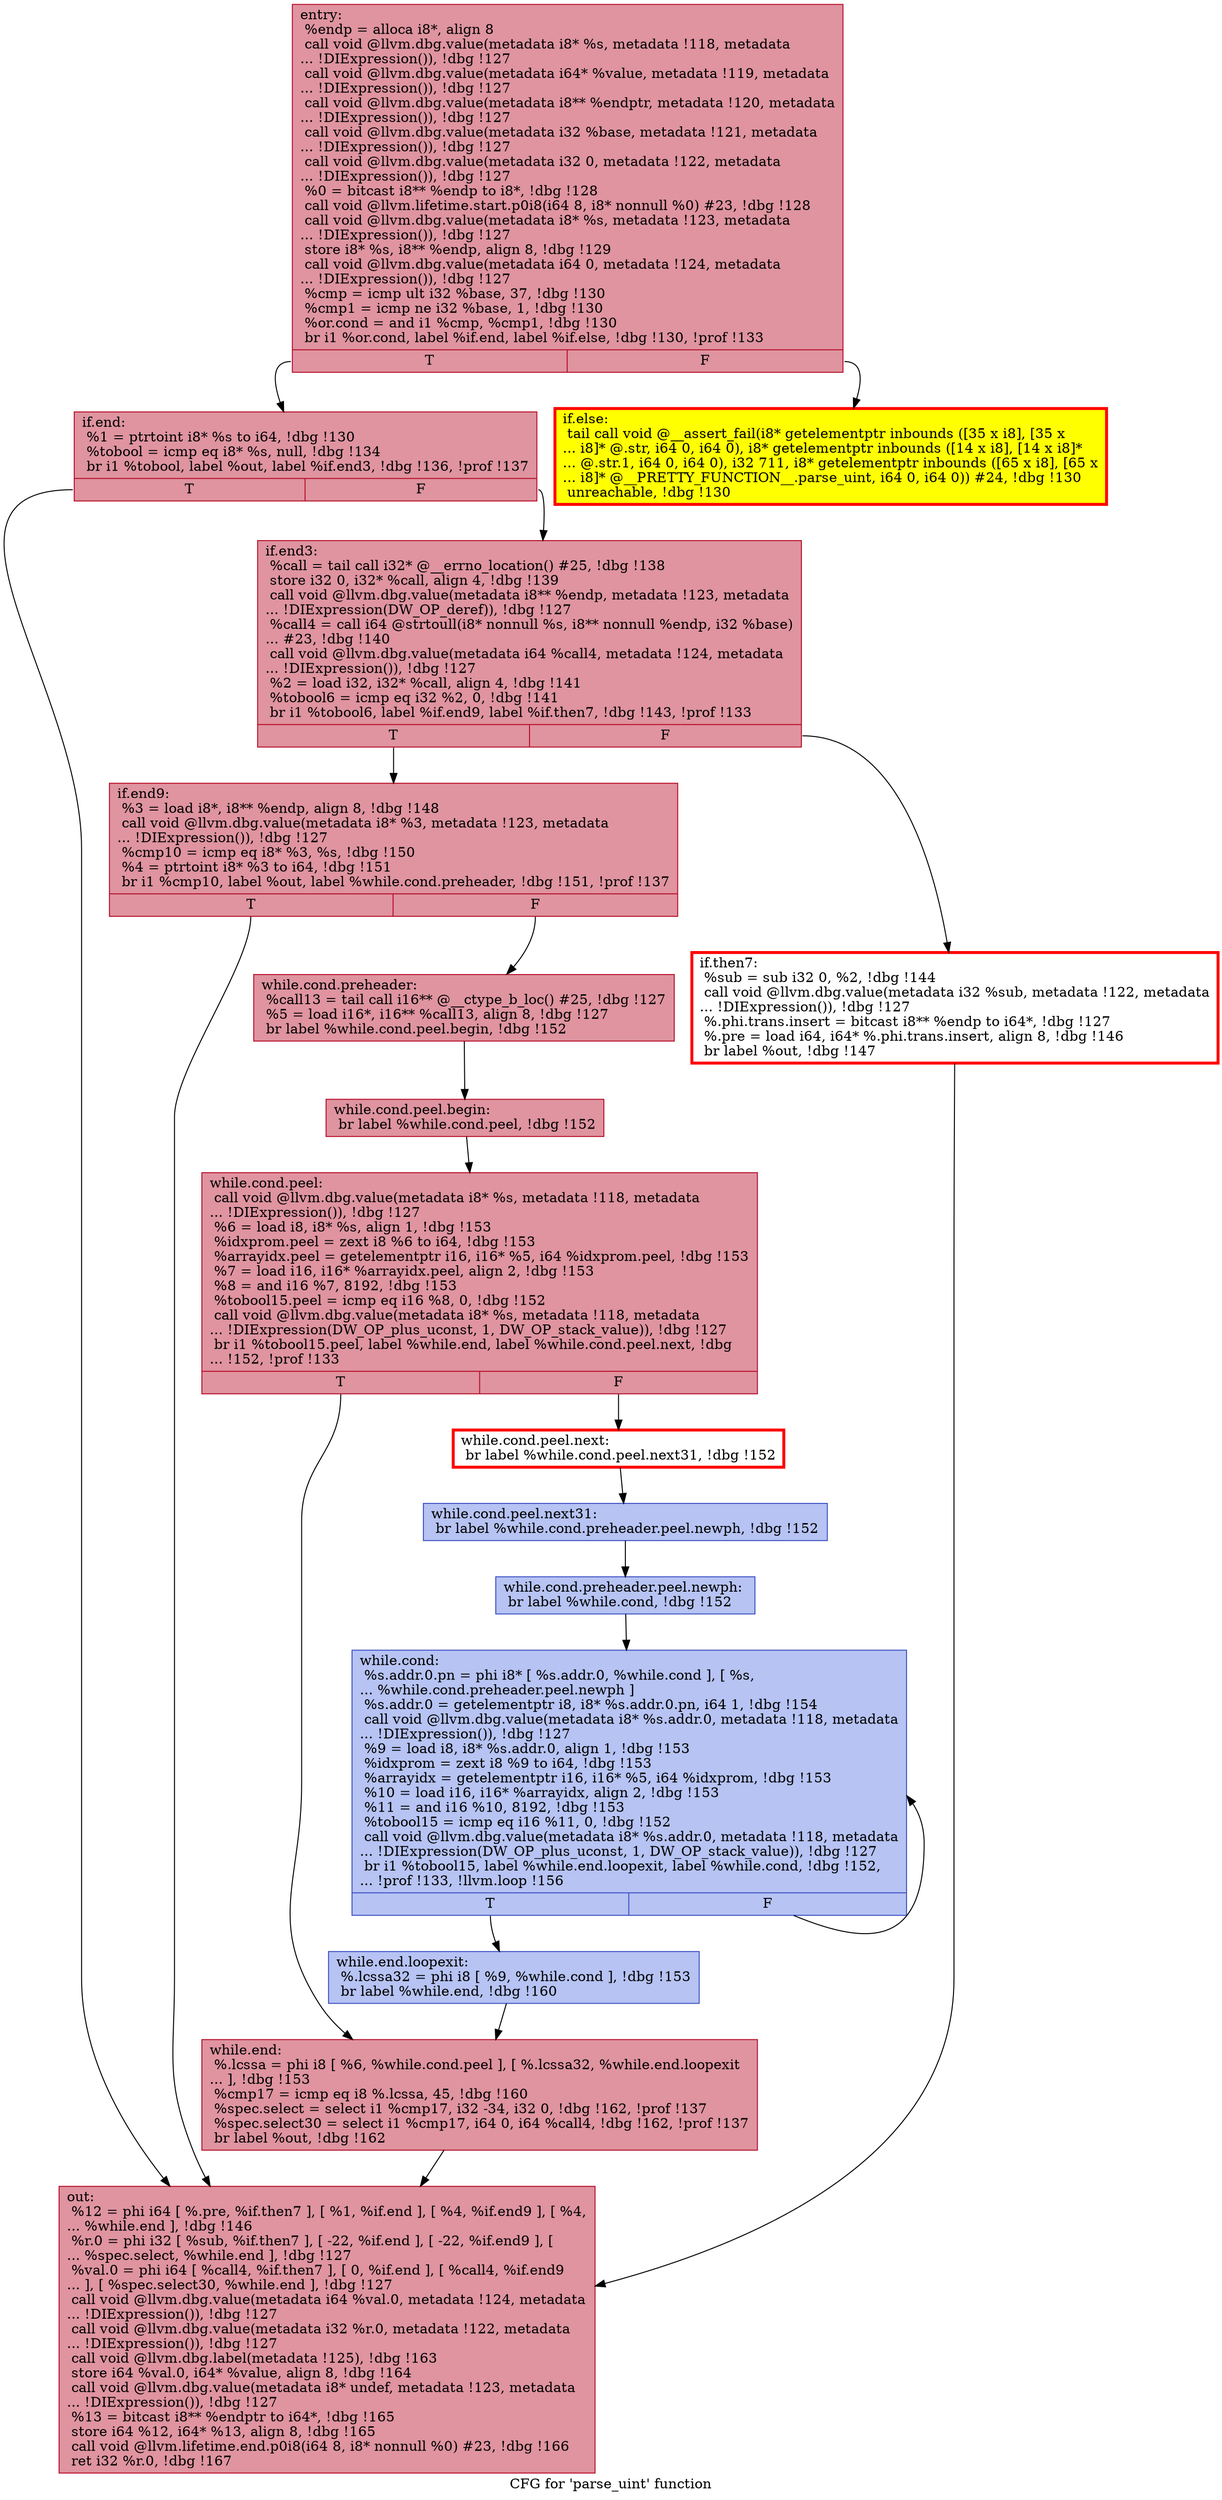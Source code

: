 digraph "CFG for 'parse_uint' function" {
	label="CFG for 'parse_uint' function";

	Node0x5557ed8b44c0 [shape=record,color="#b70d28ff", style=filled, fillcolor="#b70d2870",label="{entry:\l  %endp = alloca i8*, align 8\l  call void @llvm.dbg.value(metadata i8* %s, metadata !118, metadata\l... !DIExpression()), !dbg !127\l  call void @llvm.dbg.value(metadata i64* %value, metadata !119, metadata\l... !DIExpression()), !dbg !127\l  call void @llvm.dbg.value(metadata i8** %endptr, metadata !120, metadata\l... !DIExpression()), !dbg !127\l  call void @llvm.dbg.value(metadata i32 %base, metadata !121, metadata\l... !DIExpression()), !dbg !127\l  call void @llvm.dbg.value(metadata i32 0, metadata !122, metadata\l... !DIExpression()), !dbg !127\l  %0 = bitcast i8** %endp to i8*, !dbg !128\l  call void @llvm.lifetime.start.p0i8(i64 8, i8* nonnull %0) #23, !dbg !128\l  call void @llvm.dbg.value(metadata i8* %s, metadata !123, metadata\l... !DIExpression()), !dbg !127\l  store i8* %s, i8** %endp, align 8, !dbg !129\l  call void @llvm.dbg.value(metadata i64 0, metadata !124, metadata\l... !DIExpression()), !dbg !127\l  %cmp = icmp ult i32 %base, 37, !dbg !130\l  %cmp1 = icmp ne i32 %base, 1, !dbg !130\l  %or.cond = and i1 %cmp, %cmp1, !dbg !130\l  br i1 %or.cond, label %if.end, label %if.else, !dbg !130, !prof !133\l|{<s0>T|<s1>F}}"];
	Node0x5557ed8b44c0:s0 -> Node0x5557ed8b86b0;
	Node0x5557ed8b44c0:s1 -> Node0x5557ed8b8720;
	Node0x5557ed8b8720 [shape=record,penwidth=3.0, style="filled", color="red", fillcolor="yellow",label="{if.else:                                          \l  tail call void @__assert_fail(i8* getelementptr inbounds ([35 x i8], [35 x\l... i8]* @.str, i64 0, i64 0), i8* getelementptr inbounds ([14 x i8], [14 x i8]*\l... @.str.1, i64 0, i64 0), i32 711, i8* getelementptr inbounds ([65 x i8], [65 x\l... i8]* @__PRETTY_FUNCTION__.parse_uint, i64 0, i64 0)) #24, !dbg !130\l  unreachable, !dbg !130\l}"];
	Node0x5557ed8b86b0 [shape=record,color="#b70d28ff", style=filled, fillcolor="#b70d2870",label="{if.end:                                           \l  %1 = ptrtoint i8* %s to i64, !dbg !130\l  %tobool = icmp eq i8* %s, null, !dbg !134\l  br i1 %tobool, label %out, label %if.end3, !dbg !136, !prof !137\l|{<s0>T|<s1>F}}"];
	Node0x5557ed8b86b0:s0 -> Node0x5557ed8b9d60;
	Node0x5557ed8b86b0:s1 -> Node0x5557ed8b90c0;
	Node0x5557ed8b90c0 [shape=record,color="#b70d28ff", style=filled, fillcolor="#b70d2870",label="{if.end3:                                          \l  %call = tail call i32* @__errno_location() #25, !dbg !138\l  store i32 0, i32* %call, align 4, !dbg !139\l  call void @llvm.dbg.value(metadata i8** %endp, metadata !123, metadata\l... !DIExpression(DW_OP_deref)), !dbg !127\l  %call4 = call i64 @strtoull(i8* nonnull %s, i8** nonnull %endp, i32 %base)\l... #23, !dbg !140\l  call void @llvm.dbg.value(metadata i64 %call4, metadata !124, metadata\l... !DIExpression()), !dbg !127\l  %2 = load i32, i32* %call, align 4, !dbg !141\l  %tobool6 = icmp eq i32 %2, 0, !dbg !141\l  br i1 %tobool6, label %if.end9, label %if.then7, !dbg !143, !prof !133\l|{<s0>T|<s1>F}}"];
	Node0x5557ed8b90c0:s0 -> Node0x5557ed8ba6c0;
	Node0x5557ed8b90c0:s1 -> Node0x5557ed8b7440;
	Node0x5557ed8b7440 [shape=record,penwidth=3.0, color="red",label="{if.then7:                                         \l  %sub = sub i32 0, %2, !dbg !144\l  call void @llvm.dbg.value(metadata i32 %sub, metadata !122, metadata\l... !DIExpression()), !dbg !127\l  %.phi.trans.insert = bitcast i8** %endp to i64*, !dbg !127\l  %.pre = load i64, i64* %.phi.trans.insert, align 8, !dbg !146\l  br label %out, !dbg !147\l}"];
	Node0x5557ed8b7440 -> Node0x5557ed8b9d60;
	Node0x5557ed8ba6c0 [shape=record,color="#b70d28ff", style=filled, fillcolor="#b70d2870",label="{if.end9:                                          \l  %3 = load i8*, i8** %endp, align 8, !dbg !148\l  call void @llvm.dbg.value(metadata i8* %3, metadata !123, metadata\l... !DIExpression()), !dbg !127\l  %cmp10 = icmp eq i8* %3, %s, !dbg !150\l  %4 = ptrtoint i8* %3 to i64, !dbg !151\l  br i1 %cmp10, label %out, label %while.cond.preheader, !dbg !151, !prof !137\l|{<s0>T|<s1>F}}"];
	Node0x5557ed8ba6c0:s0 -> Node0x5557ed8b9d60;
	Node0x5557ed8ba6c0:s1 -> Node0x5557ed821dd0;
	Node0x5557ed821dd0 [shape=record,color="#b70d28ff", style=filled, fillcolor="#b70d2870",label="{while.cond.preheader:                             \l  %call13 = tail call i16** @__ctype_b_loc() #25, !dbg !127\l  %5 = load i16*, i16** %call13, align 8, !dbg !127\l  br label %while.cond.peel.begin, !dbg !152\l}"];
	Node0x5557ed821dd0 -> Node0x5557eda44bd0;
	Node0x5557eda44bd0 [shape=record,color="#b70d28ff", style=filled, fillcolor="#b70d2870",label="{while.cond.peel.begin:                            \l  br label %while.cond.peel, !dbg !152\l}"];
	Node0x5557eda44bd0 -> Node0x5557eda15220;
	Node0x5557eda15220 [shape=record,color="#b70d28ff", style=filled, fillcolor="#b70d2870",label="{while.cond.peel:                                  \l  call void @llvm.dbg.value(metadata i8* %s, metadata !118, metadata\l... !DIExpression()), !dbg !127\l  %6 = load i8, i8* %s, align 1, !dbg !153\l  %idxprom.peel = zext i8 %6 to i64, !dbg !153\l  %arrayidx.peel = getelementptr i16, i16* %5, i64 %idxprom.peel, !dbg !153\l  %7 = load i16, i16* %arrayidx.peel, align 2, !dbg !153\l  %8 = and i16 %7, 8192, !dbg !153\l  %tobool15.peel = icmp eq i16 %8, 0, !dbg !152\l  call void @llvm.dbg.value(metadata i8* %s, metadata !118, metadata\l... !DIExpression(DW_OP_plus_uconst, 1, DW_OP_stack_value)), !dbg !127\l  br i1 %tobool15.peel, label %while.end, label %while.cond.peel.next, !dbg\l... !152, !prof !133\l|{<s0>T|<s1>F}}"];
	Node0x5557eda15220:s0 -> Node0x5557ed8bb7e0;
	Node0x5557eda15220:s1 -> Node0x5557eda12d30;
	Node0x5557eda12d30 [shape=record,penwidth=3.0, color="red",label="{while.cond.peel.next:                             \l  br label %while.cond.peel.next31, !dbg !152\l}"];
	Node0x5557eda12d30 -> Node0x5557eda2da40;
	Node0x5557eda2da40 [shape=record,color="#3d50c3ff", style=filled, fillcolor="#5977e370",label="{while.cond.peel.next31:                           \l  br label %while.cond.preheader.peel.newph, !dbg !152\l}"];
	Node0x5557eda2da40 -> Node0x5557ed844bb0;
	Node0x5557ed844bb0 [shape=record,color="#3d50c3ff", style=filled, fillcolor="#5977e370",label="{while.cond.preheader.peel.newph:                  \l  br label %while.cond, !dbg !152\l}"];
	Node0x5557ed844bb0 -> Node0x5557ed8bb650;
	Node0x5557ed8bb650 [shape=record,color="#3d50c3ff", style=filled, fillcolor="#5977e370",label="{while.cond:                                       \l  %s.addr.0.pn = phi i8* [ %s.addr.0, %while.cond ], [ %s,\l... %while.cond.preheader.peel.newph ]\l  %s.addr.0 = getelementptr i8, i8* %s.addr.0.pn, i64 1, !dbg !154\l  call void @llvm.dbg.value(metadata i8* %s.addr.0, metadata !118, metadata\l... !DIExpression()), !dbg !127\l  %9 = load i8, i8* %s.addr.0, align 1, !dbg !153\l  %idxprom = zext i8 %9 to i64, !dbg !153\l  %arrayidx = getelementptr i16, i16* %5, i64 %idxprom, !dbg !153\l  %10 = load i16, i16* %arrayidx, align 2, !dbg !153\l  %11 = and i16 %10, 8192, !dbg !153\l  %tobool15 = icmp eq i16 %11, 0, !dbg !152\l  call void @llvm.dbg.value(metadata i8* %s.addr.0, metadata !118, metadata\l... !DIExpression(DW_OP_plus_uconst, 1, DW_OP_stack_value)), !dbg !127\l  br i1 %tobool15, label %while.end.loopexit, label %while.cond, !dbg !152,\l... !prof !133, !llvm.loop !156\l|{<s0>T|<s1>F}}"];
	Node0x5557ed8bb650:s0 -> Node0x5557eda0f560;
	Node0x5557ed8bb650:s1 -> Node0x5557ed8bb650;
	Node0x5557eda0f560 [shape=record,color="#3d50c3ff", style=filled, fillcolor="#5977e370",label="{while.end.loopexit:                               \l  %.lcssa32 = phi i8 [ %9, %while.cond ], !dbg !153\l  br label %while.end, !dbg !160\l}"];
	Node0x5557eda0f560 -> Node0x5557ed8bb7e0;
	Node0x5557ed8bb7e0 [shape=record,color="#b70d28ff", style=filled, fillcolor="#b70d2870",label="{while.end:                                        \l  %.lcssa = phi i8 [ %6, %while.cond.peel ], [ %.lcssa32, %while.end.loopexit\l... ], !dbg !153\l  %cmp17 = icmp eq i8 %.lcssa, 45, !dbg !160\l  %spec.select = select i1 %cmp17, i32 -34, i32 0, !dbg !162, !prof !137\l  %spec.select30 = select i1 %cmp17, i64 0, i64 %call4, !dbg !162, !prof !137\l  br label %out, !dbg !162\l}"];
	Node0x5557ed8bb7e0 -> Node0x5557ed8b9d60;
	Node0x5557ed8b9d60 [shape=record,color="#b70d28ff", style=filled, fillcolor="#b70d2870",label="{out:                                              \l  %12 = phi i64 [ %.pre, %if.then7 ], [ %1, %if.end ], [ %4, %if.end9 ], [ %4,\l... %while.end ], !dbg !146\l  %r.0 = phi i32 [ %sub, %if.then7 ], [ -22, %if.end ], [ -22, %if.end9 ], [\l... %spec.select, %while.end ], !dbg !127\l  %val.0 = phi i64 [ %call4, %if.then7 ], [ 0, %if.end ], [ %call4, %if.end9\l... ], [ %spec.select30, %while.end ], !dbg !127\l  call void @llvm.dbg.value(metadata i64 %val.0, metadata !124, metadata\l... !DIExpression()), !dbg !127\l  call void @llvm.dbg.value(metadata i32 %r.0, metadata !122, metadata\l... !DIExpression()), !dbg !127\l  call void @llvm.dbg.label(metadata !125), !dbg !163\l  store i64 %val.0, i64* %value, align 8, !dbg !164\l  call void @llvm.dbg.value(metadata i8* undef, metadata !123, metadata\l... !DIExpression()), !dbg !127\l  %13 = bitcast i8** %endptr to i64*, !dbg !165\l  store i64 %12, i64* %13, align 8, !dbg !165\l  call void @llvm.lifetime.end.p0i8(i64 8, i8* nonnull %0) #23, !dbg !166\l  ret i32 %r.0, !dbg !167\l}"];
}
